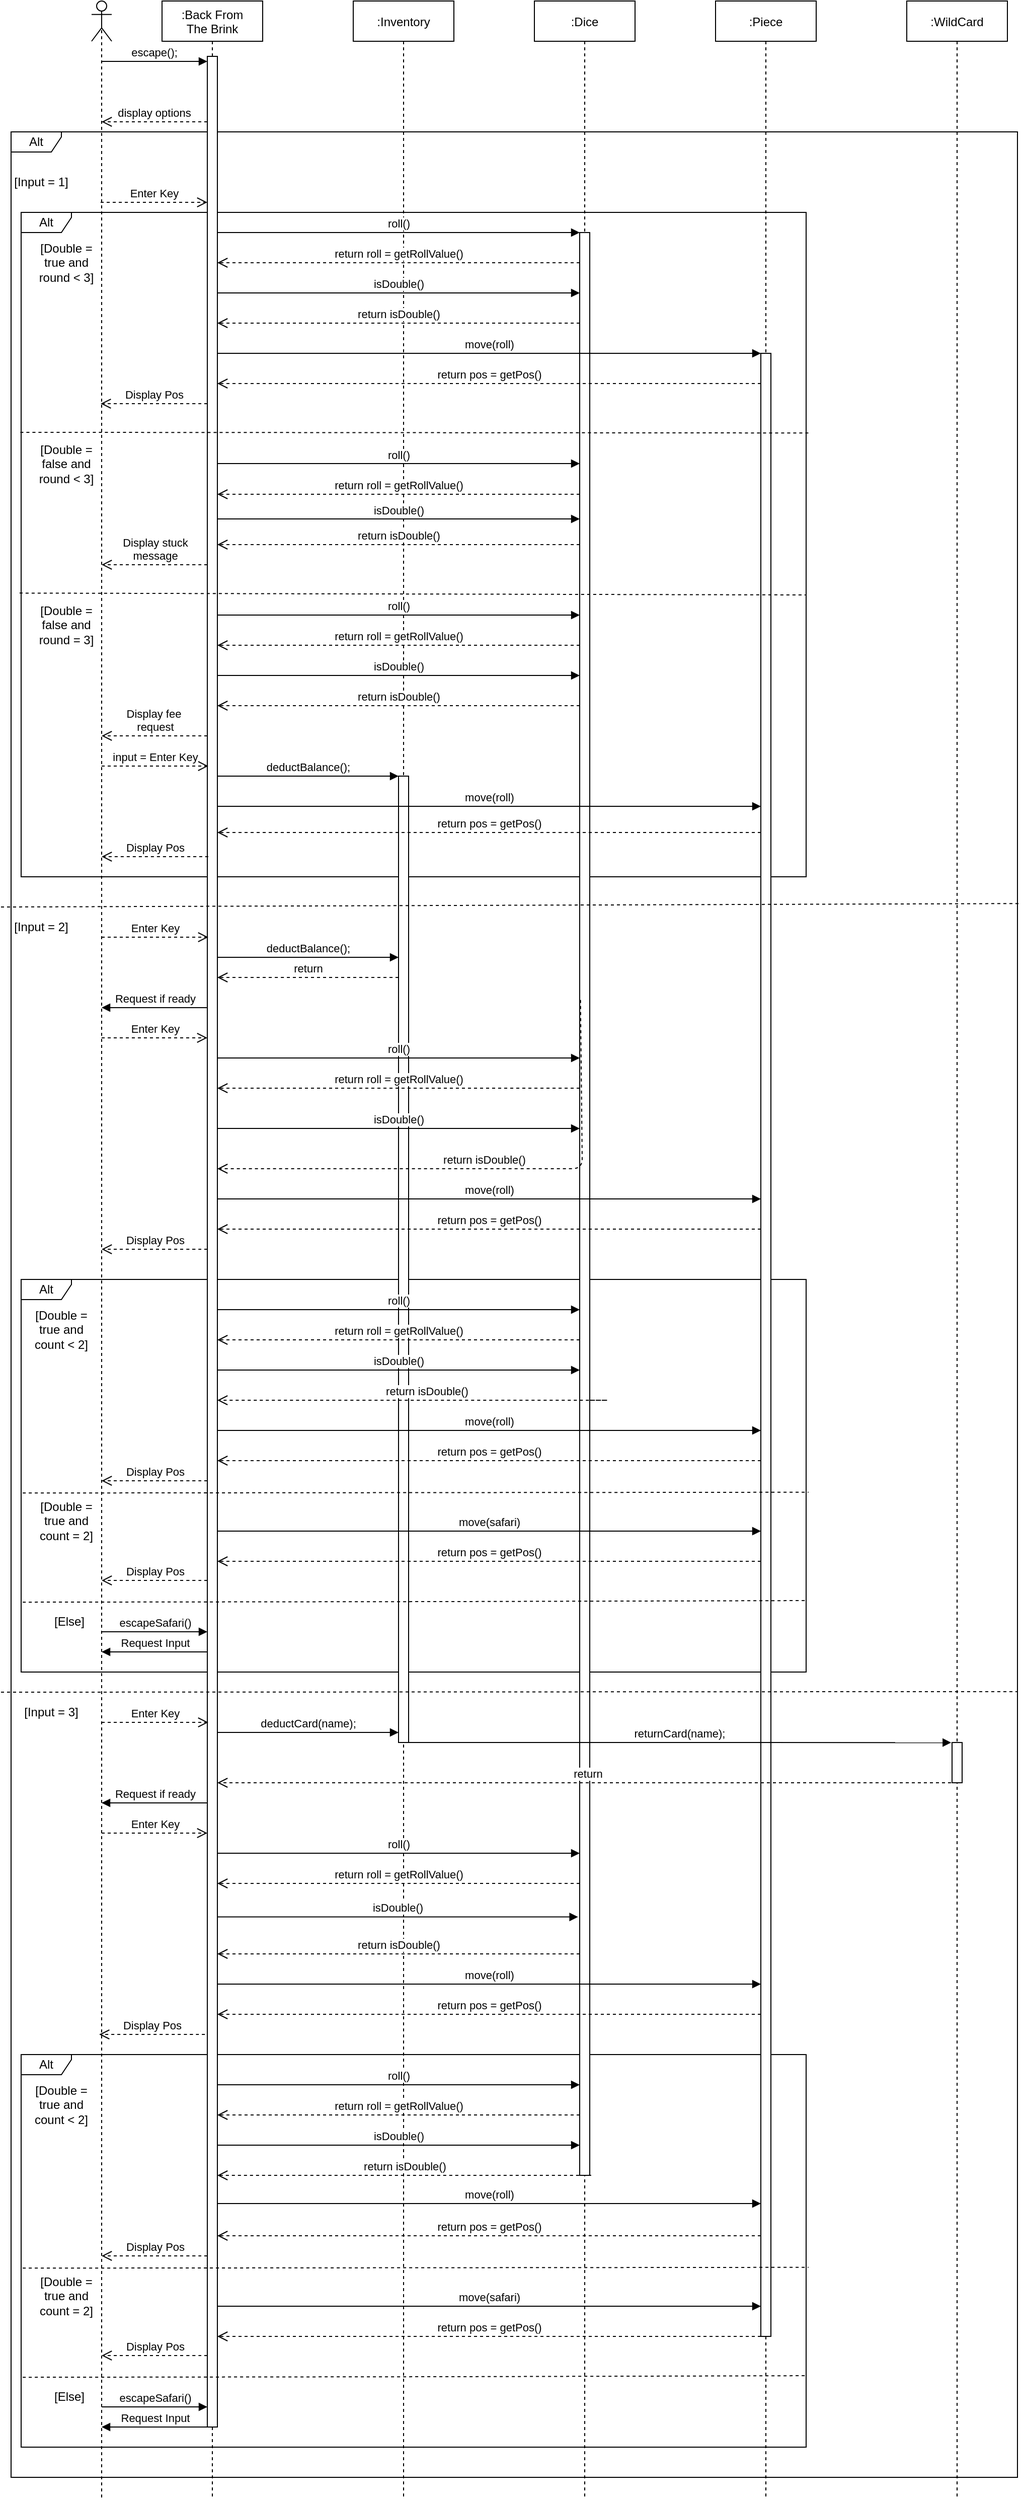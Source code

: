 <mxfile version="13.10.0" type="device"><diagram id="kgpKYQtTHZ0yAKxKKP6v" name="Page-1"><mxGraphModel dx="2523" dy="934" grid="1" gridSize="10" guides="1" tooltips="1" connect="1" arrows="1" fold="1" page="1" pageScale="1" pageWidth="850" pageHeight="1100" math="0" shadow="0"><root><mxCell id="0"/><mxCell id="1" parent="0"/><mxCell id="dVzy4vnvzQ0xXCWjmX6e-60" value="Alt" style="shape=umlFrame;whiteSpace=wrap;html=1;width=50;height=20;fixDash=0;" vertex="1" parent="1"><mxGeometry x="-30" y="210" width="1000" height="2330" as="geometry"/></mxCell><mxCell id="dVzy4vnvzQ0xXCWjmX6e-220" value="Alt" style="shape=umlFrame;whiteSpace=wrap;html=1;width=50;height=20;fixDash=0;" vertex="1" parent="1"><mxGeometry x="-20" y="2120" width="780" height="390" as="geometry"/></mxCell><mxCell id="dVzy4vnvzQ0xXCWjmX6e-172" value="Alt" style="shape=umlFrame;whiteSpace=wrap;html=1;width=50;height=20;fixDash=0;" vertex="1" parent="1"><mxGeometry x="-20" y="1350" width="780" height="390" as="geometry"/></mxCell><mxCell id="dVzy4vnvzQ0xXCWjmX6e-95" value="Alt" style="shape=umlFrame;whiteSpace=wrap;html=1;width=50;height=20;fixDash=0;" vertex="1" parent="1"><mxGeometry x="-20" y="290" width="780" height="660" as="geometry"/></mxCell><mxCell id="3nuBFxr9cyL0pnOWT2aG-1" value=":Back From&#10;The Brink" style="shape=umlLifeline;perimeter=lifelinePerimeter;container=1;collapsible=0;recursiveResize=0;rounded=0;shadow=0;strokeWidth=1;" parent="1" vertex="1"><mxGeometry x="120" y="80" width="100" height="2480" as="geometry"/></mxCell><mxCell id="3nuBFxr9cyL0pnOWT2aG-2" value="" style="points=[];perimeter=orthogonalPerimeter;rounded=0;shadow=0;strokeWidth=1;" parent="3nuBFxr9cyL0pnOWT2aG-1" vertex="1"><mxGeometry x="45" y="55" width="10" height="2355" as="geometry"/></mxCell><mxCell id="dVzy4vnvzQ0xXCWjmX6e-1" value=":Inventory" style="shape=umlLifeline;perimeter=lifelinePerimeter;container=1;collapsible=0;recursiveResize=0;rounded=0;shadow=0;strokeWidth=1;" vertex="1" parent="1"><mxGeometry x="310" y="80" width="100" height="2480" as="geometry"/></mxCell><mxCell id="dVzy4vnvzQ0xXCWjmX6e-2" value="" style="points=[];perimeter=orthogonalPerimeter;rounded=0;shadow=0;strokeWidth=1;" vertex="1" parent="dVzy4vnvzQ0xXCWjmX6e-1"><mxGeometry x="45" y="770" width="10" height="960" as="geometry"/></mxCell><mxCell id="dVzy4vnvzQ0xXCWjmX6e-3" value=":Dice" style="shape=umlLifeline;perimeter=lifelinePerimeter;container=1;collapsible=0;recursiveResize=0;rounded=0;shadow=0;strokeWidth=1;" vertex="1" parent="1"><mxGeometry x="490" y="80" width="100" height="2480" as="geometry"/></mxCell><mxCell id="dVzy4vnvzQ0xXCWjmX6e-4" value="" style="points=[];perimeter=orthogonalPerimeter;rounded=0;shadow=0;strokeWidth=1;" vertex="1" parent="dVzy4vnvzQ0xXCWjmX6e-3"><mxGeometry x="45" y="230" width="10" height="1930" as="geometry"/></mxCell><mxCell id="dVzy4vnvzQ0xXCWjmX6e-5" value="" style="shape=umlActor;verticalLabelPosition=bottom;verticalAlign=top;html=1;outlineConnect=0;" vertex="1" parent="1"><mxGeometry x="50" y="80" width="20" height="40" as="geometry"/></mxCell><mxCell id="dVzy4vnvzQ0xXCWjmX6e-9" value="escape();" style="verticalAlign=bottom;endArrow=block;shadow=0;strokeWidth=1;" edge="1" parent="1" target="3nuBFxr9cyL0pnOWT2aG-2"><mxGeometry relative="1" as="geometry"><mxPoint x="60" y="140" as="sourcePoint"/><mxPoint x="230" y="140.0" as="targetPoint"/></mxGeometry></mxCell><mxCell id="dVzy4vnvzQ0xXCWjmX6e-11" value="display options" style="verticalAlign=bottom;endArrow=open;dashed=1;endSize=8;shadow=0;strokeWidth=1;" edge="1" parent="1" source="3nuBFxr9cyL0pnOWT2aG-2"><mxGeometry relative="1" as="geometry"><mxPoint x="60" y="200.0" as="targetPoint"/><mxPoint x="227.45" y="200.0" as="sourcePoint"/></mxGeometry></mxCell><mxCell id="dVzy4vnvzQ0xXCWjmX6e-62" value="[Input = 1]" style="text;html=1;strokeColor=none;fillColor=none;align=center;verticalAlign=middle;whiteSpace=wrap;rounded=0;" vertex="1" parent="1"><mxGeometry x="-30" y="250" width="60" height="20" as="geometry"/></mxCell><mxCell id="dVzy4vnvzQ0xXCWjmX6e-64" value="Enter Key" style="html=1;verticalAlign=bottom;endArrow=open;dashed=1;endSize=8;" edge="1" parent="1" target="3nuBFxr9cyL0pnOWT2aG-2"><mxGeometry relative="1" as="geometry"><mxPoint x="59" y="280" as="sourcePoint"/><mxPoint x="170" y="290" as="targetPoint"/><Array as="points"/></mxGeometry></mxCell><mxCell id="dVzy4vnvzQ0xXCWjmX6e-65" value="return roll = getRollValue()" style="html=1;verticalAlign=bottom;endArrow=open;dashed=1;endSize=8;" edge="1" parent="1" source="dVzy4vnvzQ0xXCWjmX6e-4" target="3nuBFxr9cyL0pnOWT2aG-2"><mxGeometry relative="1" as="geometry"><mxPoint x="169.324" y="340" as="targetPoint"/><mxPoint x="590" y="340.08" as="sourcePoint"/><Array as="points"><mxPoint x="261.16" y="340"/></Array></mxGeometry></mxCell><mxCell id="dVzy4vnvzQ0xXCWjmX6e-66" value="isDouble()" style="html=1;verticalAlign=bottom;endArrow=block;" edge="1" parent="1" source="3nuBFxr9cyL0pnOWT2aG-2" target="dVzy4vnvzQ0xXCWjmX6e-4"><mxGeometry width="80" relative="1" as="geometry"><mxPoint x="169.071" y="370" as="sourcePoint"/><mxPoint x="584.86" y="370.48" as="targetPoint"/><Array as="points"><mxPoint x="440.5" y="370"/></Array></mxGeometry></mxCell><mxCell id="dVzy4vnvzQ0xXCWjmX6e-67" value="return isDouble()" style="html=1;verticalAlign=bottom;endArrow=open;dashed=1;endSize=8;" edge="1" parent="1" source="dVzy4vnvzQ0xXCWjmX6e-4" target="3nuBFxr9cyL0pnOWT2aG-2"><mxGeometry relative="1" as="geometry"><mxPoint x="169.071" y="400" as="targetPoint"/><mxPoint x="583.48" y="400.24" as="sourcePoint"/><Array as="points"><mxPoint x="520" y="400"/><mxPoint x="440" y="400"/></Array></mxGeometry></mxCell><mxCell id="dVzy4vnvzQ0xXCWjmX6e-68" value="move(roll)" style="html=1;verticalAlign=bottom;endArrow=block;" edge="1" parent="1" source="3nuBFxr9cyL0pnOWT2aG-2" target="dVzy4vnvzQ0xXCWjmX6e-94"><mxGeometry width="80" relative="1" as="geometry"><mxPoint x="170.004" y="430" as="sourcePoint"/><mxPoint x="729.5" y="430" as="targetPoint"/><Array as="points"><mxPoint x="440.68" y="430"/></Array></mxGeometry></mxCell><mxCell id="dVzy4vnvzQ0xXCWjmX6e-69" value="return pos = getPos()" style="html=1;verticalAlign=bottom;endArrow=open;dashed=1;endSize=8;" edge="1" parent="1" source="dVzy4vnvzQ0xXCWjmX6e-94" target="3nuBFxr9cyL0pnOWT2aG-2"><mxGeometry relative="1" as="geometry"><mxPoint x="170" y="460" as="targetPoint"/><mxPoint x="729.5" y="460" as="sourcePoint"/><Array as="points"><mxPoint x="560" y="460"/></Array></mxGeometry></mxCell><mxCell id="dVzy4vnvzQ0xXCWjmX6e-70" value="Display Pos" style="html=1;verticalAlign=bottom;endArrow=open;dashed=1;endSize=8;" edge="1" parent="1" source="3nuBFxr9cyL0pnOWT2aG-2"><mxGeometry relative="1" as="geometry"><mxPoint x="59.071" y="480" as="targetPoint"/><mxPoint x="169.5" y="480" as="sourcePoint"/><Array as="points"><mxPoint x="150" y="480"/><mxPoint x="130" y="480"/></Array></mxGeometry></mxCell><mxCell id="dVzy4vnvzQ0xXCWjmX6e-91" value="roll()" style="html=1;verticalAlign=bottom;endArrow=block;" edge="1" parent="1" source="3nuBFxr9cyL0pnOWT2aG-2" target="dVzy4vnvzQ0xXCWjmX6e-4"><mxGeometry width="80" relative="1" as="geometry"><mxPoint x="180" y="310" as="sourcePoint"/><mxPoint x="585" y="310.0" as="targetPoint"/><Array as="points"><mxPoint x="440" y="310"/></Array></mxGeometry></mxCell><mxCell id="dVzy4vnvzQ0xXCWjmX6e-93" value=":Piece" style="shape=umlLifeline;perimeter=lifelinePerimeter;container=1;collapsible=0;recursiveResize=0;rounded=0;shadow=0;strokeWidth=1;" vertex="1" parent="1"><mxGeometry x="670" y="80" width="100" height="2480" as="geometry"/></mxCell><mxCell id="dVzy4vnvzQ0xXCWjmX6e-94" value="" style="points=[];perimeter=orthogonalPerimeter;rounded=0;shadow=0;strokeWidth=1;" vertex="1" parent="dVzy4vnvzQ0xXCWjmX6e-93"><mxGeometry x="45" y="350" width="10" height="1970" as="geometry"/></mxCell><mxCell id="dVzy4vnvzQ0xXCWjmX6e-96" value="" style="html=1;verticalAlign=bottom;endArrow=none;dashed=1;endSize=8;entryX=1.004;entryY=0.332;entryDx=0;entryDy=0;entryPerimeter=0;endFill=0;exitX=-0.001;exitY=0.331;exitDx=0;exitDy=0;exitPerimeter=0;" edge="1" parent="1" source="dVzy4vnvzQ0xXCWjmX6e-95" target="dVzy4vnvzQ0xXCWjmX6e-95"><mxGeometry relative="1" as="geometry"><mxPoint x="-10" y="510" as="sourcePoint"/><mxPoint x="96" y="510" as="targetPoint"/><Array as="points"/></mxGeometry></mxCell><mxCell id="dVzy4vnvzQ0xXCWjmX6e-97" value="[Double = &lt;br&gt;true and &lt;br&gt;round &amp;lt; 3]" style="text;html=1;strokeColor=none;fillColor=none;align=center;verticalAlign=middle;whiteSpace=wrap;rounded=0;" vertex="1" parent="1"><mxGeometry x="-10" y="330" width="70" height="20" as="geometry"/></mxCell><mxCell id="dVzy4vnvzQ0xXCWjmX6e-98" value="[Double = &lt;br&gt;false and &lt;br&gt;round &amp;lt; 3]" style="text;html=1;strokeColor=none;fillColor=none;align=center;verticalAlign=middle;whiteSpace=wrap;rounded=0;" vertex="1" parent="1"><mxGeometry x="-10" y="530" width="70" height="20" as="geometry"/></mxCell><mxCell id="dVzy4vnvzQ0xXCWjmX6e-99" value="roll()" style="html=1;verticalAlign=bottom;endArrow=block;" edge="1" parent="1" source="3nuBFxr9cyL0pnOWT2aG-2" target="dVzy4vnvzQ0xXCWjmX6e-4"><mxGeometry width="80" relative="1" as="geometry"><mxPoint x="180" y="539.5" as="sourcePoint"/><mxPoint x="700" y="539.5" as="targetPoint"/><Array as="points"><mxPoint x="445" y="539.5"/></Array></mxGeometry></mxCell><mxCell id="dVzy4vnvzQ0xXCWjmX6e-100" value="return roll = getRollValue()" style="html=1;verticalAlign=bottom;endArrow=open;dashed=1;endSize=8;" edge="1" parent="1" source="dVzy4vnvzQ0xXCWjmX6e-4" target="3nuBFxr9cyL0pnOWT2aG-2"><mxGeometry relative="1" as="geometry"><mxPoint x="165" y="570" as="targetPoint"/><mxPoint x="685" y="570" as="sourcePoint"/><Array as="points"><mxPoint x="251.16" y="570"/></Array></mxGeometry></mxCell><mxCell id="dVzy4vnvzQ0xXCWjmX6e-101" value="isDouble()" style="html=1;verticalAlign=bottom;endArrow=block;" edge="1" parent="1" source="3nuBFxr9cyL0pnOWT2aG-2" target="dVzy4vnvzQ0xXCWjmX6e-4"><mxGeometry width="80" relative="1" as="geometry"><mxPoint x="180" y="594.5" as="sourcePoint"/><mxPoint x="700" y="594.5" as="targetPoint"/><Array as="points"><mxPoint x="445.5" y="594.5"/></Array></mxGeometry></mxCell><mxCell id="dVzy4vnvzQ0xXCWjmX6e-102" value="return isDouble()" style="html=1;verticalAlign=bottom;endArrow=open;dashed=1;endSize=8;" edge="1" parent="1" source="dVzy4vnvzQ0xXCWjmX6e-4" target="3nuBFxr9cyL0pnOWT2aG-2"><mxGeometry relative="1" as="geometry"><mxPoint x="180" y="620" as="targetPoint"/><mxPoint x="700" y="620" as="sourcePoint"/><Array as="points"><mxPoint x="525" y="620"/><mxPoint x="445" y="620"/></Array></mxGeometry></mxCell><mxCell id="dVzy4vnvzQ0xXCWjmX6e-103" value="Display stuck &lt;br&gt;message" style="html=1;verticalAlign=bottom;endArrow=open;dashed=1;endSize=8;" edge="1" parent="1" source="3nuBFxr9cyL0pnOWT2aG-2"><mxGeometry relative="1" as="geometry"><mxPoint x="60.001" y="640" as="targetPoint"/><mxPoint x="165.93" y="640" as="sourcePoint"/><Array as="points"><mxPoint x="150.93" y="640"/><mxPoint x="130.93" y="640"/></Array></mxGeometry></mxCell><mxCell id="dVzy4vnvzQ0xXCWjmX6e-104" value="" style="html=1;verticalAlign=bottom;endArrow=none;dashed=1;endSize=8;endFill=0;exitX=-0.002;exitY=0.573;exitDx=0;exitDy=0;exitPerimeter=0;" edge="1" parent="1" source="dVzy4vnvzQ0xXCWjmX6e-95"><mxGeometry relative="1" as="geometry"><mxPoint x="-10" y="670.05" as="sourcePoint"/><mxPoint x="760" y="670" as="targetPoint"/><Array as="points"/></mxGeometry></mxCell><mxCell id="dVzy4vnvzQ0xXCWjmX6e-105" value="[Double = &lt;br&gt;false and &lt;br&gt;round = 3]" style="text;html=1;strokeColor=none;fillColor=none;align=center;verticalAlign=middle;whiteSpace=wrap;rounded=0;" vertex="1" parent="1"><mxGeometry x="-10" y="690" width="70" height="20" as="geometry"/></mxCell><mxCell id="dVzy4vnvzQ0xXCWjmX6e-106" value="roll()" style="html=1;verticalAlign=bottom;endArrow=block;" edge="1" parent="1" source="3nuBFxr9cyL0pnOWT2aG-2" target="dVzy4vnvzQ0xXCWjmX6e-4"><mxGeometry width="80" relative="1" as="geometry"><mxPoint x="180" y="690" as="sourcePoint"/><mxPoint x="700" y="690" as="targetPoint"/><Array as="points"><mxPoint x="450" y="690"/></Array></mxGeometry></mxCell><mxCell id="dVzy4vnvzQ0xXCWjmX6e-107" value="return roll = getRollValue()" style="html=1;verticalAlign=bottom;endArrow=open;dashed=1;endSize=8;" edge="1" parent="1" source="dVzy4vnvzQ0xXCWjmX6e-4" target="3nuBFxr9cyL0pnOWT2aG-2"><mxGeometry relative="1" as="geometry"><mxPoint x="165" y="720" as="targetPoint"/><mxPoint x="685" y="720" as="sourcePoint"/><Array as="points"><mxPoint x="241.16" y="720"/></Array></mxGeometry></mxCell><mxCell id="dVzy4vnvzQ0xXCWjmX6e-108" value="isDouble()" style="html=1;verticalAlign=bottom;endArrow=block;" edge="1" parent="1" source="3nuBFxr9cyL0pnOWT2aG-2" target="dVzy4vnvzQ0xXCWjmX6e-4"><mxGeometry width="80" relative="1" as="geometry"><mxPoint x="180" y="750" as="sourcePoint"/><mxPoint x="700" y="750" as="targetPoint"/><Array as="points"><mxPoint x="450.5" y="750"/></Array></mxGeometry></mxCell><mxCell id="dVzy4vnvzQ0xXCWjmX6e-109" value="return isDouble()" style="html=1;verticalAlign=bottom;endArrow=open;dashed=1;endSize=8;" edge="1" parent="1" source="dVzy4vnvzQ0xXCWjmX6e-4" target="3nuBFxr9cyL0pnOWT2aG-2"><mxGeometry relative="1" as="geometry"><mxPoint x="165" y="780" as="targetPoint"/><mxPoint x="685" y="780" as="sourcePoint"/><Array as="points"><mxPoint x="515" y="780"/><mxPoint x="435" y="780"/></Array></mxGeometry></mxCell><mxCell id="dVzy4vnvzQ0xXCWjmX6e-110" value="Display fee&amp;nbsp;&lt;br&gt;request" style="html=1;verticalAlign=bottom;endArrow=open;dashed=1;endSize=8;" edge="1" parent="1"><mxGeometry relative="1" as="geometry"><mxPoint x="60.001" y="810" as="targetPoint"/><mxPoint x="165" y="810" as="sourcePoint"/><Array as="points"><mxPoint x="150.93" y="810"/><mxPoint x="130.93" y="810"/></Array></mxGeometry></mxCell><mxCell id="dVzy4vnvzQ0xXCWjmX6e-111" value="input = Enter Key" style="html=1;verticalAlign=bottom;endArrow=open;dashed=1;endSize=8;" edge="1" parent="1"><mxGeometry relative="1" as="geometry"><mxPoint x="60" y="840" as="sourcePoint"/><mxPoint x="166" y="840" as="targetPoint"/><Array as="points"/></mxGeometry></mxCell><mxCell id="dVzy4vnvzQ0xXCWjmX6e-120" value="deductBalance();" style="html=1;verticalAlign=bottom;endArrow=block;entryX=0;entryY=0;entryDx=0;entryDy=0;entryPerimeter=0;" edge="1" parent="1" source="3nuBFxr9cyL0pnOWT2aG-2" target="dVzy4vnvzQ0xXCWjmX6e-2"><mxGeometry width="80" relative="1" as="geometry"><mxPoint x="360" y="900.005" as="sourcePoint"/><mxPoint x="524" y="890" as="targetPoint"/><Array as="points"/></mxGeometry></mxCell><mxCell id="dVzy4vnvzQ0xXCWjmX6e-126" value="move(roll)" style="html=1;verticalAlign=bottom;endArrow=block;" edge="1" parent="1" source="3nuBFxr9cyL0pnOWT2aG-2" target="dVzy4vnvzQ0xXCWjmX6e-94"><mxGeometry width="80" relative="1" as="geometry"><mxPoint x="180" y="880" as="sourcePoint"/><mxPoint x="870" y="880" as="targetPoint"/><Array as="points"><mxPoint x="445.68" y="880"/></Array></mxGeometry></mxCell><mxCell id="dVzy4vnvzQ0xXCWjmX6e-127" value="return pos = getPos()" style="html=1;verticalAlign=bottom;endArrow=open;dashed=1;endSize=8;" edge="1" parent="1" source="dVzy4vnvzQ0xXCWjmX6e-94" target="3nuBFxr9cyL0pnOWT2aG-2"><mxGeometry relative="1" as="geometry"><mxPoint x="170" y="920" as="targetPoint"/><mxPoint x="860" y="920" as="sourcePoint"/><Array as="points"><mxPoint x="555" y="906"/></Array></mxGeometry></mxCell><mxCell id="dVzy4vnvzQ0xXCWjmX6e-128" value="Display Pos" style="html=1;verticalAlign=bottom;endArrow=open;dashed=1;endSize=8;" edge="1" parent="1"><mxGeometry relative="1" as="geometry"><mxPoint x="60.001" y="930" as="targetPoint"/><mxPoint x="165.93" y="930" as="sourcePoint"/><Array as="points"><mxPoint x="150.93" y="930"/><mxPoint x="130.93" y="930"/></Array></mxGeometry></mxCell><mxCell id="dVzy4vnvzQ0xXCWjmX6e-129" value="[Input = 2]" style="text;html=1;strokeColor=none;fillColor=none;align=center;verticalAlign=middle;whiteSpace=wrap;rounded=0;" vertex="1" parent="1"><mxGeometry x="-30" y="990" width="60" height="20" as="geometry"/></mxCell><mxCell id="dVzy4vnvzQ0xXCWjmX6e-130" value="Enter Key" style="html=1;verticalAlign=bottom;endArrow=open;dashed=1;endSize=8;" edge="1" parent="1"><mxGeometry relative="1" as="geometry"><mxPoint x="60" y="1010" as="sourcePoint"/><mxPoint x="166" y="1010" as="targetPoint"/><Array as="points"/></mxGeometry></mxCell><mxCell id="dVzy4vnvzQ0xXCWjmX6e-132" value="" style="html=1;verticalAlign=bottom;endArrow=none;dashed=1;endSize=8;endFill=0;exitX=-0.002;exitY=0.573;exitDx=0;exitDy=0;exitPerimeter=0;entryX=1.003;entryY=0.329;entryDx=0;entryDy=0;entryPerimeter=0;" edge="1" parent="1" target="dVzy4vnvzQ0xXCWjmX6e-60"><mxGeometry relative="1" as="geometry"><mxPoint x="-40.0" y="980.0" as="sourcePoint"/><mxPoint x="959" y="982" as="targetPoint"/><Array as="points"/></mxGeometry></mxCell><mxCell id="dVzy4vnvzQ0xXCWjmX6e-133" value="deductBalance();" style="html=1;verticalAlign=bottom;endArrow=block;" edge="1" parent="1" target="dVzy4vnvzQ0xXCWjmX6e-2"><mxGeometry width="80" relative="1" as="geometry"><mxPoint x="175" y="1030" as="sourcePoint"/><mxPoint x="525" y="1030" as="targetPoint"/><Array as="points"/></mxGeometry></mxCell><mxCell id="dVzy4vnvzQ0xXCWjmX6e-174" value="Request if ready" style="html=1;verticalAlign=bottom;endArrow=block;" edge="1" parent="1" source="3nuBFxr9cyL0pnOWT2aG-2"><mxGeometry width="80" relative="1" as="geometry"><mxPoint x="170.18" y="1090" as="sourcePoint"/><mxPoint x="60" y="1080" as="targetPoint"/><Array as="points"><mxPoint x="141" y="1080"/></Array></mxGeometry></mxCell><mxCell id="dVzy4vnvzQ0xXCWjmX6e-175" value="Enter Key" style="html=1;verticalAlign=bottom;endArrow=open;dashed=1;endSize=8;" edge="1" parent="1" target="3nuBFxr9cyL0pnOWT2aG-2"><mxGeometry relative="1" as="geometry"><mxPoint x="60" y="1110" as="sourcePoint"/><mxPoint x="170.93" y="1130" as="targetPoint"/><Array as="points"/></mxGeometry></mxCell><mxCell id="dVzy4vnvzQ0xXCWjmX6e-176" value="return roll = getRollValue()" style="html=1;verticalAlign=bottom;endArrow=open;dashed=1;endSize=8;" edge="1" parent="1" source="dVzy4vnvzQ0xXCWjmX6e-4" target="3nuBFxr9cyL0pnOWT2aG-2"><mxGeometry relative="1" as="geometry"><mxPoint x="270.004" y="1160" as="targetPoint"/><mxPoint x="690.18" y="1160" as="sourcePoint"/><Array as="points"><mxPoint x="361.84" y="1160"/></Array></mxGeometry></mxCell><mxCell id="dVzy4vnvzQ0xXCWjmX6e-177" value="isDouble()" style="html=1;verticalAlign=bottom;endArrow=block;" edge="1" parent="1" source="3nuBFxr9cyL0pnOWT2aG-2" target="dVzy4vnvzQ0xXCWjmX6e-4"><mxGeometry width="80" relative="1" as="geometry"><mxPoint x="180.001" y="1200" as="sourcePoint"/><mxPoint x="600.43" y="1200" as="targetPoint"/><Array as="points"><mxPoint x="451.43" y="1200"/></Array></mxGeometry></mxCell><mxCell id="dVzy4vnvzQ0xXCWjmX6e-178" value="return isDouble()" style="html=1;verticalAlign=bottom;endArrow=open;dashed=1;endSize=8;exitX=0.082;exitY=0.395;exitDx=0;exitDy=0;exitPerimeter=0;" edge="1" parent="1" source="dVzy4vnvzQ0xXCWjmX6e-4" target="3nuBFxr9cyL0pnOWT2aG-2"><mxGeometry relative="1" as="geometry"><mxPoint x="186.641" y="1240" as="targetPoint"/><mxPoint x="607.07" y="1240" as="sourcePoint"/><Array as="points"><mxPoint x="537.57" y="1240"/><mxPoint x="457.57" y="1240"/></Array></mxGeometry></mxCell><mxCell id="dVzy4vnvzQ0xXCWjmX6e-179" value="move(roll)" style="html=1;verticalAlign=bottom;endArrow=block;" edge="1" parent="1" source="3nuBFxr9cyL0pnOWT2aG-2" target="dVzy4vnvzQ0xXCWjmX6e-94"><mxGeometry width="80" relative="1" as="geometry"><mxPoint x="187.574" y="1270" as="sourcePoint"/><mxPoint x="747.07" y="1270" as="targetPoint"/><Array as="points"><mxPoint x="458.25" y="1270"/></Array></mxGeometry></mxCell><mxCell id="dVzy4vnvzQ0xXCWjmX6e-180" value="return pos = getPos()" style="html=1;verticalAlign=bottom;endArrow=open;dashed=1;endSize=8;" edge="1" parent="1" source="dVzy4vnvzQ0xXCWjmX6e-94" target="3nuBFxr9cyL0pnOWT2aG-2"><mxGeometry relative="1" as="geometry"><mxPoint x="187.57" y="1300" as="targetPoint"/><mxPoint x="747.07" y="1300" as="sourcePoint"/><Array as="points"><mxPoint x="500" y="1300"/></Array></mxGeometry></mxCell><mxCell id="dVzy4vnvzQ0xXCWjmX6e-181" value="Display Pos" style="html=1;verticalAlign=bottom;endArrow=open;dashed=1;endSize=8;" edge="1" parent="1" source="3nuBFxr9cyL0pnOWT2aG-2"><mxGeometry relative="1" as="geometry"><mxPoint x="60.001" y="1320" as="targetPoint"/><mxPoint x="170.43" y="1320" as="sourcePoint"/><Array as="points"><mxPoint x="150.93" y="1320"/><mxPoint x="130.93" y="1320"/></Array></mxGeometry></mxCell><mxCell id="dVzy4vnvzQ0xXCWjmX6e-182" value="[Double = true and count &amp;lt; 2]" style="text;html=1;strokeColor=none;fillColor=none;align=center;verticalAlign=middle;whiteSpace=wrap;rounded=0;" vertex="1" parent="1"><mxGeometry x="-10" y="1390" width="60" height="20" as="geometry"/></mxCell><mxCell id="dVzy4vnvzQ0xXCWjmX6e-183" value="" style="endArrow=none;dashed=1;html=1;entryX=1.003;entryY=0.542;entryDx=0;entryDy=0;entryPerimeter=0;exitX=0.002;exitY=0.544;exitDx=0;exitDy=0;exitPerimeter=0;" edge="1" parent="1" source="dVzy4vnvzQ0xXCWjmX6e-172" target="dVzy4vnvzQ0xXCWjmX6e-172"><mxGeometry width="50" height="50" relative="1" as="geometry"><mxPoint x="8.57" y="1545" as="sourcePoint"/><mxPoint x="367.57" y="1449.41" as="targetPoint"/></mxGeometry></mxCell><mxCell id="dVzy4vnvzQ0xXCWjmX6e-184" value="roll()" style="html=1;verticalAlign=bottom;endArrow=block;" edge="1" parent="1" source="3nuBFxr9cyL0pnOWT2aG-2" target="dVzy4vnvzQ0xXCWjmX6e-4"><mxGeometry width="80" relative="1" as="geometry"><mxPoint x="180.001" y="1380" as="sourcePoint"/><mxPoint x="600.43" y="1380" as="targetPoint"/><Array as="points"><mxPoint x="451.61" y="1380"/></Array></mxGeometry></mxCell><mxCell id="dVzy4vnvzQ0xXCWjmX6e-185" value="return roll = getRollValue()" style="html=1;verticalAlign=bottom;endArrow=open;dashed=1;endSize=8;" edge="1" parent="1" source="dVzy4vnvzQ0xXCWjmX6e-4" target="3nuBFxr9cyL0pnOWT2aG-2"><mxGeometry relative="1" as="geometry"><mxPoint x="186.641" y="1410" as="targetPoint"/><mxPoint x="607.07" y="1410" as="sourcePoint"/><Array as="points"><mxPoint x="279.41" y="1410"/></Array></mxGeometry></mxCell><mxCell id="dVzy4vnvzQ0xXCWjmX6e-186" value="isDouble()" style="html=1;verticalAlign=bottom;endArrow=block;" edge="1" parent="1" source="3nuBFxr9cyL0pnOWT2aG-2" target="dVzy4vnvzQ0xXCWjmX6e-4"><mxGeometry width="80" relative="1" as="geometry"><mxPoint x="186.641" y="1440" as="sourcePoint"/><mxPoint x="607.07" y="1440" as="targetPoint"/><Array as="points"><mxPoint x="487.57" y="1440"/></Array></mxGeometry></mxCell><mxCell id="dVzy4vnvzQ0xXCWjmX6e-187" value="return isDouble()" style="html=1;verticalAlign=bottom;endArrow=open;dashed=1;endSize=8;" edge="1" parent="1" source="dVzy4vnvzQ0xXCWjmX6e-4" target="3nuBFxr9cyL0pnOWT2aG-2"><mxGeometry relative="1" as="geometry"><mxPoint x="186.641" y="1470" as="targetPoint"/><mxPoint x="607.07" y="1470" as="sourcePoint"/><Array as="points"><mxPoint x="567.57" y="1470"/><mxPoint x="467.57" y="1470"/><mxPoint x="327.57" y="1470"/></Array></mxGeometry></mxCell><mxCell id="dVzy4vnvzQ0xXCWjmX6e-188" value="move(roll)" style="html=1;verticalAlign=bottom;endArrow=block;" edge="1" parent="1" source="3nuBFxr9cyL0pnOWT2aG-2" target="dVzy4vnvzQ0xXCWjmX6e-94"><mxGeometry width="80" relative="1" as="geometry"><mxPoint x="186.641" y="1500" as="sourcePoint"/><mxPoint x="747.07" y="1500" as="targetPoint"/><Array as="points"><mxPoint x="468.57" y="1500"/></Array></mxGeometry></mxCell><mxCell id="dVzy4vnvzQ0xXCWjmX6e-189" value="return pos = getPos()" style="html=1;verticalAlign=bottom;endArrow=open;dashed=1;endSize=8;" edge="1" parent="1" source="dVzy4vnvzQ0xXCWjmX6e-94" target="3nuBFxr9cyL0pnOWT2aG-2"><mxGeometry relative="1" as="geometry"><mxPoint x="186.641" y="1530" as="targetPoint"/><mxPoint x="747.07" y="1530" as="sourcePoint"/><Array as="points"><mxPoint x="497.57" y="1530"/></Array></mxGeometry></mxCell><mxCell id="dVzy4vnvzQ0xXCWjmX6e-190" value="Display Pos" style="html=1;verticalAlign=bottom;endArrow=open;dashed=1;endSize=8;" edge="1" parent="1" source="3nuBFxr9cyL0pnOWT2aG-2"><mxGeometry relative="1" as="geometry"><mxPoint x="60.001" y="1550" as="targetPoint"/><mxPoint x="170.43" y="1550" as="sourcePoint"/><Array as="points"><mxPoint x="151.61" y="1550"/><mxPoint x="131.61" y="1550"/></Array></mxGeometry></mxCell><mxCell id="dVzy4vnvzQ0xXCWjmX6e-191" value="[Double = true and count = 2]" style="text;html=1;strokeColor=none;fillColor=none;align=center;verticalAlign=middle;whiteSpace=wrap;rounded=0;" vertex="1" parent="1"><mxGeometry x="-5" y="1580" width="60" height="20" as="geometry"/></mxCell><mxCell id="dVzy4vnvzQ0xXCWjmX6e-192" value="move(safari)" style="html=1;verticalAlign=bottom;endArrow=block;" edge="1" parent="1" source="3nuBFxr9cyL0pnOWT2aG-2" target="dVzy4vnvzQ0xXCWjmX6e-94"><mxGeometry width="80" relative="1" as="geometry"><mxPoint x="179.781" y="1600" as="sourcePoint"/><mxPoint x="740.21" y="1600" as="targetPoint"/><Array as="points"><mxPoint x="462.21" y="1600"/></Array></mxGeometry></mxCell><mxCell id="dVzy4vnvzQ0xXCWjmX6e-193" value="return pos = getPos()" style="html=1;verticalAlign=bottom;endArrow=open;dashed=1;endSize=8;" edge="1" parent="1" source="dVzy4vnvzQ0xXCWjmX6e-94" target="3nuBFxr9cyL0pnOWT2aG-2"><mxGeometry relative="1" as="geometry"><mxPoint x="186.641" y="1630" as="targetPoint"/><mxPoint x="747.07" y="1630" as="sourcePoint"/><Array as="points"><mxPoint x="507.57" y="1630"/></Array></mxGeometry></mxCell><mxCell id="dVzy4vnvzQ0xXCWjmX6e-194" value="Display Pos" style="html=1;verticalAlign=bottom;endArrow=open;dashed=1;endSize=8;" edge="1" parent="1" source="3nuBFxr9cyL0pnOWT2aG-2"><mxGeometry relative="1" as="geometry"><mxPoint x="60.001" y="1649" as="targetPoint"/><mxPoint x="170.43" y="1649" as="sourcePoint"/><Array as="points"><mxPoint x="152.11" y="1649"/><mxPoint x="132.11" y="1649"/></Array></mxGeometry></mxCell><mxCell id="dVzy4vnvzQ0xXCWjmX6e-195" value="" style="endArrow=none;dashed=1;html=1;exitX=0.002;exitY=0.822;exitDx=0;exitDy=0;exitPerimeter=0;" edge="1" parent="1" source="dVzy4vnvzQ0xXCWjmX6e-172"><mxGeometry width="50" height="50" relative="1" as="geometry"><mxPoint x="18.38" y="1580.44" as="sourcePoint"/><mxPoint x="760" y="1669" as="targetPoint"/><Array as="points"><mxPoint x="412.57" y="1670"/></Array></mxGeometry></mxCell><mxCell id="dVzy4vnvzQ0xXCWjmX6e-196" value="[Else]" style="text;html=1;strokeColor=none;fillColor=none;align=center;verticalAlign=middle;whiteSpace=wrap;rounded=0;" vertex="1" parent="1"><mxGeometry x="-2.43" y="1680" width="60" height="20" as="geometry"/></mxCell><mxCell id="dVzy4vnvzQ0xXCWjmX6e-197" value="Request Input" style="html=1;verticalAlign=bottom;endArrow=block;" edge="1" parent="1" source="3nuBFxr9cyL0pnOWT2aG-2"><mxGeometry width="80" relative="1" as="geometry"><mxPoint x="170.43" y="1720" as="sourcePoint"/><mxPoint x="60.001" y="1720" as="targetPoint"/><Array as="points"><mxPoint x="141.61" y="1720"/></Array></mxGeometry></mxCell><mxCell id="dVzy4vnvzQ0xXCWjmX6e-198" value="roll()" style="html=1;verticalAlign=bottom;endArrow=block;" edge="1" parent="1" source="3nuBFxr9cyL0pnOWT2aG-2" target="dVzy4vnvzQ0xXCWjmX6e-4"><mxGeometry width="80" relative="1" as="geometry"><mxPoint x="180.001" y="1150" as="sourcePoint"/><mxPoint x="600.43" y="1150" as="targetPoint"/><Array as="points"><mxPoint x="451" y="1130"/></Array></mxGeometry></mxCell><mxCell id="dVzy4vnvzQ0xXCWjmX6e-199" value="escapeSafari()" style="html=1;verticalAlign=bottom;endArrow=block;" edge="1" parent="1" target="3nuBFxr9cyL0pnOWT2aG-2"><mxGeometry width="80" relative="1" as="geometry"><mxPoint x="60.0" y="1700" as="sourcePoint"/><mxPoint x="170" y="1700" as="targetPoint"/><Array as="points"><mxPoint x="140.5" y="1700"/></Array></mxGeometry></mxCell><mxCell id="dVzy4vnvzQ0xXCWjmX6e-201" value="return" style="html=1;verticalAlign=bottom;endArrow=open;dashed=1;endSize=8;" edge="1" parent="1" source="dVzy4vnvzQ0xXCWjmX6e-2" target="3nuBFxr9cyL0pnOWT2aG-2"><mxGeometry relative="1" as="geometry"><mxPoint x="170.001" y="1050" as="targetPoint"/><mxPoint x="275.93" y="1050" as="sourcePoint"/><Array as="points"><mxPoint x="260.93" y="1050"/><mxPoint x="240.93" y="1050"/></Array></mxGeometry></mxCell><mxCell id="dVzy4vnvzQ0xXCWjmX6e-202" value="[Input = 3]" style="text;html=1;strokeColor=none;fillColor=none;align=center;verticalAlign=middle;whiteSpace=wrap;rounded=0;" vertex="1" parent="1"><mxGeometry x="-20" y="1770" width="60" height="20" as="geometry"/></mxCell><mxCell id="dVzy4vnvzQ0xXCWjmX6e-203" value="" style="html=1;verticalAlign=bottom;endArrow=none;dashed=1;endSize=8;endFill=0;exitX=-0.002;exitY=0.573;exitDx=0;exitDy=0;exitPerimeter=0;entryX=1;entryY=0.665;entryDx=0;entryDy=0;entryPerimeter=0;" edge="1" parent="1" target="dVzy4vnvzQ0xXCWjmX6e-60"><mxGeometry relative="1" as="geometry"><mxPoint x="-40" y="1760.0" as="sourcePoint"/><mxPoint x="959" y="1762" as="targetPoint"/><Array as="points"/></mxGeometry></mxCell><mxCell id="dVzy4vnvzQ0xXCWjmX6e-204" value=":WildCard" style="shape=umlLifeline;perimeter=lifelinePerimeter;container=1;collapsible=0;recursiveResize=0;rounded=0;shadow=0;strokeWidth=1;" vertex="1" parent="1"><mxGeometry x="860" y="80" width="100" height="2480" as="geometry"/></mxCell><mxCell id="dVzy4vnvzQ0xXCWjmX6e-205" value="" style="points=[];perimeter=orthogonalPerimeter;rounded=0;shadow=0;strokeWidth=1;" vertex="1" parent="dVzy4vnvzQ0xXCWjmX6e-204"><mxGeometry x="45" y="1730" width="10" height="40" as="geometry"/></mxCell><mxCell id="dVzy4vnvzQ0xXCWjmX6e-206" value="Enter Key" style="html=1;verticalAlign=bottom;endArrow=open;dashed=1;endSize=8;" edge="1" parent="1"><mxGeometry relative="1" as="geometry"><mxPoint x="60" y="1790" as="sourcePoint"/><mxPoint x="166" y="1790" as="targetPoint"/><Array as="points"/></mxGeometry></mxCell><mxCell id="dVzy4vnvzQ0xXCWjmX6e-207" value="deductCard(name);" style="html=1;verticalAlign=bottom;endArrow=block;" edge="1" parent="1" target="dVzy4vnvzQ0xXCWjmX6e-2"><mxGeometry width="80" relative="1" as="geometry"><mxPoint x="175" y="1800" as="sourcePoint"/><mxPoint x="525" y="1800" as="targetPoint"/><Array as="points"/></mxGeometry></mxCell><mxCell id="dVzy4vnvzQ0xXCWjmX6e-208" value="returnCard(name);" style="html=1;verticalAlign=bottom;endArrow=block;entryX=-0.083;entryY=0.002;entryDx=0;entryDy=0;entryPerimeter=0;" edge="1" parent="1" source="dVzy4vnvzQ0xXCWjmX6e-2" target="dVzy4vnvzQ0xXCWjmX6e-205"><mxGeometry width="80" relative="1" as="geometry"><mxPoint x="525" y="1810" as="sourcePoint"/><mxPoint x="875" y="1810" as="targetPoint"/><Array as="points"/></mxGeometry></mxCell><mxCell id="dVzy4vnvzQ0xXCWjmX6e-209" value="return" style="html=1;verticalAlign=bottom;endArrow=open;dashed=1;endSize=8;" edge="1" parent="1" target="3nuBFxr9cyL0pnOWT2aG-2"><mxGeometry relative="1" as="geometry"><mxPoint x="355.0" y="1850" as="targetPoint"/><mxPoint x="910" y="1850" as="sourcePoint"/><Array as="points"><mxPoint x="687.57" y="1850"/></Array></mxGeometry></mxCell><mxCell id="dVzy4vnvzQ0xXCWjmX6e-211" value="Request if ready" style="html=1;verticalAlign=bottom;endArrow=block;" edge="1" parent="1"><mxGeometry width="80" relative="1" as="geometry"><mxPoint x="165.0" y="1870" as="sourcePoint"/><mxPoint x="60.0" y="1870" as="targetPoint"/><Array as="points"><mxPoint x="141" y="1870"/></Array></mxGeometry></mxCell><mxCell id="dVzy4vnvzQ0xXCWjmX6e-212" value="Enter Key" style="html=1;verticalAlign=bottom;endArrow=open;dashed=1;endSize=8;" edge="1" parent="1"><mxGeometry relative="1" as="geometry"><mxPoint x="60.0" y="1900" as="sourcePoint"/><mxPoint x="165.0" y="1900" as="targetPoint"/><Array as="points"/></mxGeometry></mxCell><mxCell id="dVzy4vnvzQ0xXCWjmX6e-213" value="roll()" style="html=1;verticalAlign=bottom;endArrow=block;" edge="1" parent="1" source="3nuBFxr9cyL0pnOWT2aG-2" target="dVzy4vnvzQ0xXCWjmX6e-4"><mxGeometry width="80" relative="1" as="geometry"><mxPoint x="180.0" y="1920" as="sourcePoint"/><mxPoint x="700.0" y="1920" as="targetPoint"/><Array as="points"><mxPoint x="456" y="1920"/></Array></mxGeometry></mxCell><mxCell id="dVzy4vnvzQ0xXCWjmX6e-214" value="return roll = getRollValue()" style="html=1;verticalAlign=bottom;endArrow=open;dashed=1;endSize=8;" edge="1" parent="1" source="dVzy4vnvzQ0xXCWjmX6e-4" target="3nuBFxr9cyL0pnOWT2aG-2"><mxGeometry relative="1" as="geometry"><mxPoint x="170.0" y="1950" as="targetPoint"/><mxPoint x="690.0" y="1950" as="sourcePoint"/><Array as="points"><mxPoint x="274.41" y="1950"/></Array></mxGeometry></mxCell><mxCell id="dVzy4vnvzQ0xXCWjmX6e-215" value="isDouble()" style="html=1;verticalAlign=bottom;endArrow=block;entryX=-0.167;entryY=0.867;entryDx=0;entryDy=0;entryPerimeter=0;" edge="1" parent="1" source="3nuBFxr9cyL0pnOWT2aG-2" target="dVzy4vnvzQ0xXCWjmX6e-4"><mxGeometry width="80" relative="1" as="geometry"><mxPoint x="180.0" y="2000" as="sourcePoint"/><mxPoint x="700.0" y="2000" as="targetPoint"/><Array as="points"/></mxGeometry></mxCell><mxCell id="dVzy4vnvzQ0xXCWjmX6e-216" value="return isDouble()" style="html=1;verticalAlign=bottom;endArrow=open;dashed=1;endSize=8;" edge="1" parent="1" source="dVzy4vnvzQ0xXCWjmX6e-4" target="3nuBFxr9cyL0pnOWT2aG-2"><mxGeometry relative="1" as="geometry"><mxPoint x="170.0" y="2020" as="targetPoint"/><mxPoint x="690.0" y="2020" as="sourcePoint"/><Array as="points"><mxPoint x="510" y="2020"/><mxPoint x="462.57" y="2020"/><mxPoint x="322.57" y="2020"/></Array></mxGeometry></mxCell><mxCell id="dVzy4vnvzQ0xXCWjmX6e-217" value="move(roll)" style="html=1;verticalAlign=bottom;endArrow=block;" edge="1" parent="1" source="3nuBFxr9cyL0pnOWT2aG-2" target="dVzy4vnvzQ0xXCWjmX6e-94"><mxGeometry width="80" relative="1" as="geometry"><mxPoint x="185.0" y="2050" as="sourcePoint"/><mxPoint x="875.0" y="2050" as="targetPoint"/><Array as="points"><mxPoint x="478.57" y="2050"/></Array></mxGeometry></mxCell><mxCell id="dVzy4vnvzQ0xXCWjmX6e-218" value="return pos = getPos()" style="html=1;verticalAlign=bottom;endArrow=open;dashed=1;endSize=8;" edge="1" parent="1" source="dVzy4vnvzQ0xXCWjmX6e-94" target="3nuBFxr9cyL0pnOWT2aG-2"><mxGeometry relative="1" as="geometry"><mxPoint x="170.0" y="2080" as="targetPoint"/><mxPoint x="860.0" y="2080" as="sourcePoint"/><Array as="points"><mxPoint x="502.57" y="2080"/></Array></mxGeometry></mxCell><mxCell id="dVzy4vnvzQ0xXCWjmX6e-219" value="Display Pos" style="html=1;verticalAlign=bottom;endArrow=open;dashed=1;endSize=8;" edge="1" parent="1"><mxGeometry relative="1" as="geometry"><mxPoint x="57.571" y="2100" as="targetPoint"/><mxPoint x="162.57" y="2100" as="sourcePoint"/><Array as="points"><mxPoint x="148.5" y="2100"/><mxPoint x="128.5" y="2100"/></Array></mxGeometry></mxCell><mxCell id="dVzy4vnvzQ0xXCWjmX6e-221" value="[Double = true and count &amp;lt; 2]" style="text;html=1;strokeColor=none;fillColor=none;align=center;verticalAlign=middle;whiteSpace=wrap;rounded=0;" vertex="1" parent="1"><mxGeometry x="-10" y="2160" width="60" height="20" as="geometry"/></mxCell><mxCell id="dVzy4vnvzQ0xXCWjmX6e-222" value="" style="endArrow=none;dashed=1;html=1;entryX=1.003;entryY=0.542;entryDx=0;entryDy=0;entryPerimeter=0;exitX=0.002;exitY=0.544;exitDx=0;exitDy=0;exitPerimeter=0;" edge="1" parent="1" source="dVzy4vnvzQ0xXCWjmX6e-220" target="dVzy4vnvzQ0xXCWjmX6e-220"><mxGeometry width="50" height="50" relative="1" as="geometry"><mxPoint x="8.57" y="2315" as="sourcePoint"/><mxPoint x="367.57" y="2219.41" as="targetPoint"/></mxGeometry></mxCell><mxCell id="dVzy4vnvzQ0xXCWjmX6e-223" value="roll()" style="html=1;verticalAlign=bottom;endArrow=block;" edge="1" parent="1" target="dVzy4vnvzQ0xXCWjmX6e-4"><mxGeometry width="80" relative="1" as="geometry"><mxPoint x="175" y="2150" as="sourcePoint"/><mxPoint x="695" y="2150" as="targetPoint"/><Array as="points"><mxPoint x="451.61" y="2150"/></Array></mxGeometry></mxCell><mxCell id="dVzy4vnvzQ0xXCWjmX6e-224" value="return roll = getRollValue()" style="html=1;verticalAlign=bottom;endArrow=open;dashed=1;endSize=8;" edge="1" parent="1" source="dVzy4vnvzQ0xXCWjmX6e-4"><mxGeometry relative="1" as="geometry"><mxPoint x="175" y="2180" as="targetPoint"/><mxPoint x="695" y="2180" as="sourcePoint"/><Array as="points"><mxPoint x="279.41" y="2180"/></Array></mxGeometry></mxCell><mxCell id="dVzy4vnvzQ0xXCWjmX6e-225" value="isDouble()" style="html=1;verticalAlign=bottom;endArrow=block;" edge="1" parent="1" target="dVzy4vnvzQ0xXCWjmX6e-4"><mxGeometry width="80" relative="1" as="geometry"><mxPoint x="175" y="2210" as="sourcePoint"/><mxPoint x="695" y="2210" as="targetPoint"/><Array as="points"><mxPoint x="487.57" y="2210"/></Array></mxGeometry></mxCell><mxCell id="dVzy4vnvzQ0xXCWjmX6e-226" value="return isDouble()" style="html=1;verticalAlign=bottom;endArrow=open;dashed=1;endSize=8;exitX=1.141;exitY=1;exitDx=0;exitDy=0;exitPerimeter=0;" edge="1" parent="1" source="dVzy4vnvzQ0xXCWjmX6e-4"><mxGeometry relative="1" as="geometry"><mxPoint x="175" y="2240" as="targetPoint"/><mxPoint x="530" y="2240" as="sourcePoint"/><Array as="points"><mxPoint x="327.57" y="2240"/></Array></mxGeometry></mxCell><mxCell id="dVzy4vnvzQ0xXCWjmX6e-228" value="return pos = getPos()" style="html=1;verticalAlign=bottom;endArrow=open;dashed=1;endSize=8;" edge="1" parent="1" source="dVzy4vnvzQ0xXCWjmX6e-94"><mxGeometry relative="1" as="geometry"><mxPoint x="175" y="2300" as="targetPoint"/><mxPoint x="865" y="2300" as="sourcePoint"/><Array as="points"><mxPoint x="497.57" y="2300"/></Array></mxGeometry></mxCell><mxCell id="dVzy4vnvzQ0xXCWjmX6e-229" value="Display Pos" style="html=1;verticalAlign=bottom;endArrow=open;dashed=1;endSize=8;" edge="1" parent="1"><mxGeometry relative="1" as="geometry"><mxPoint x="60.001" y="2320" as="targetPoint"/><mxPoint x="165" y="2320" as="sourcePoint"/><Array as="points"><mxPoint x="151.61" y="2320"/><mxPoint x="131.61" y="2320"/></Array></mxGeometry></mxCell><mxCell id="dVzy4vnvzQ0xXCWjmX6e-230" value="[Double = true and count = 2]" style="text;html=1;strokeColor=none;fillColor=none;align=center;verticalAlign=middle;whiteSpace=wrap;rounded=0;" vertex="1" parent="1"><mxGeometry x="-5" y="2350" width="60" height="20" as="geometry"/></mxCell><mxCell id="dVzy4vnvzQ0xXCWjmX6e-231" value="move(safari)" style="html=1;verticalAlign=bottom;endArrow=block;" edge="1" parent="1" target="dVzy4vnvzQ0xXCWjmX6e-94"><mxGeometry width="80" relative="1" as="geometry"><mxPoint x="175" y="2370" as="sourcePoint"/><mxPoint x="865" y="2370" as="targetPoint"/><Array as="points"><mxPoint x="462.21" y="2370"/></Array></mxGeometry></mxCell><mxCell id="dVzy4vnvzQ0xXCWjmX6e-232" value="return pos = getPos()" style="html=1;verticalAlign=bottom;endArrow=open;dashed=1;endSize=8;" edge="1" parent="1" source="dVzy4vnvzQ0xXCWjmX6e-94"><mxGeometry relative="1" as="geometry"><mxPoint x="175" y="2400" as="targetPoint"/><mxPoint x="865" y="2400" as="sourcePoint"/><Array as="points"><mxPoint x="507.57" y="2400"/></Array></mxGeometry></mxCell><mxCell id="dVzy4vnvzQ0xXCWjmX6e-233" value="Display Pos" style="html=1;verticalAlign=bottom;endArrow=open;dashed=1;endSize=8;" edge="1" parent="1"><mxGeometry relative="1" as="geometry"><mxPoint x="60.001" y="2419" as="targetPoint"/><mxPoint x="165" y="2419" as="sourcePoint"/><Array as="points"><mxPoint x="152.11" y="2419"/><mxPoint x="132.11" y="2419"/></Array></mxGeometry></mxCell><mxCell id="dVzy4vnvzQ0xXCWjmX6e-234" value="" style="endArrow=none;dashed=1;html=1;exitX=0.002;exitY=0.822;exitDx=0;exitDy=0;exitPerimeter=0;entryX=1.001;entryY=0.818;entryDx=0;entryDy=0;entryPerimeter=0;" edge="1" parent="1" source="dVzy4vnvzQ0xXCWjmX6e-220" target="dVzy4vnvzQ0xXCWjmX6e-220"><mxGeometry width="50" height="50" relative="1" as="geometry"><mxPoint x="18.38" y="2350.44" as="sourcePoint"/><mxPoint x="920" y="2439" as="targetPoint"/><Array as="points"><mxPoint x="412.57" y="2440"/></Array></mxGeometry></mxCell><mxCell id="dVzy4vnvzQ0xXCWjmX6e-235" value="[Else]" style="text;html=1;strokeColor=none;fillColor=none;align=center;verticalAlign=middle;whiteSpace=wrap;rounded=0;" vertex="1" parent="1"><mxGeometry x="-2.43" y="2450" width="60" height="20" as="geometry"/></mxCell><mxCell id="dVzy4vnvzQ0xXCWjmX6e-236" value="Request Input" style="html=1;verticalAlign=bottom;endArrow=block;" edge="1" parent="1"><mxGeometry width="80" relative="1" as="geometry"><mxPoint x="165" y="2490" as="sourcePoint"/><mxPoint x="60.001" y="2490" as="targetPoint"/><Array as="points"><mxPoint x="141.61" y="2490"/></Array></mxGeometry></mxCell><mxCell id="dVzy4vnvzQ0xXCWjmX6e-237" value="escapeSafari()" style="html=1;verticalAlign=bottom;endArrow=block;" edge="1" parent="1"><mxGeometry width="80" relative="1" as="geometry"><mxPoint x="60" y="2470" as="sourcePoint"/><mxPoint x="165" y="2470" as="targetPoint"/><Array as="points"><mxPoint x="140.5" y="2470"/></Array></mxGeometry></mxCell><mxCell id="dVzy4vnvzQ0xXCWjmX6e-8" value="" style="endArrow=none;dashed=1;html=1;entryX=0.5;entryY=0.5;entryDx=0;entryDy=0;entryPerimeter=0;" edge="1" parent="1" target="dVzy4vnvzQ0xXCWjmX6e-5"><mxGeometry width="50" height="50" relative="1" as="geometry"><mxPoint x="60" y="2560" as="sourcePoint"/><mxPoint x="320" y="180" as="targetPoint"/></mxGeometry></mxCell><mxCell id="dVzy4vnvzQ0xXCWjmX6e-239" value="move(roll)" style="html=1;verticalAlign=bottom;endArrow=block;" edge="1" parent="1" source="3nuBFxr9cyL0pnOWT2aG-2" target="dVzy4vnvzQ0xXCWjmX6e-94"><mxGeometry width="80" relative="1" as="geometry"><mxPoint x="180" y="2260" as="sourcePoint"/><mxPoint x="720" y="2260" as="targetPoint"/><Array as="points"><mxPoint x="474" y="2268"/></Array></mxGeometry></mxCell></root></mxGraphModel></diagram></mxfile>